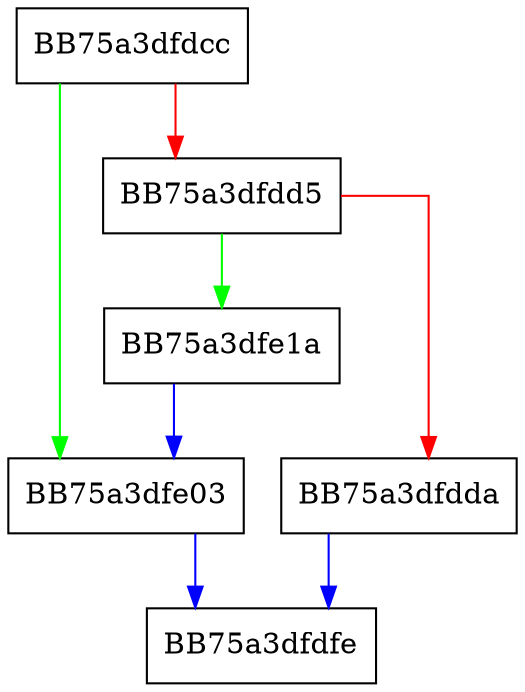 digraph memcpy_s {
  node [shape="box"];
  graph [splines=ortho];
  BB75a3dfdcc -> BB75a3dfe03 [color="green"];
  BB75a3dfdcc -> BB75a3dfdd5 [color="red"];
  BB75a3dfdd5 -> BB75a3dfe1a [color="green"];
  BB75a3dfdd5 -> BB75a3dfdda [color="red"];
  BB75a3dfdda -> BB75a3dfdfe [color="blue"];
  BB75a3dfe03 -> BB75a3dfdfe [color="blue"];
  BB75a3dfe1a -> BB75a3dfe03 [color="blue"];
}